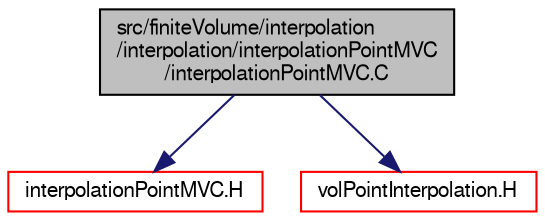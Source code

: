 digraph "src/finiteVolume/interpolation/interpolation/interpolationPointMVC/interpolationPointMVC.C"
{
  bgcolor="transparent";
  edge [fontname="FreeSans",fontsize="10",labelfontname="FreeSans",labelfontsize="10"];
  node [fontname="FreeSans",fontsize="10",shape=record];
  Node0 [label="src/finiteVolume/interpolation\l/interpolation/interpolationPointMVC\l/interpolationPointMVC.C",height=0.2,width=0.4,color="black", fillcolor="grey75", style="filled", fontcolor="black"];
  Node0 -> Node1 [color="midnightblue",fontsize="10",style="solid",fontname="FreeSans"];
  Node1 [label="interpolationPointMVC.H",height=0.2,width=0.4,color="red",URL="$a03845.html"];
  Node0 -> Node303 [color="midnightblue",fontsize="10",style="solid",fontname="FreeSans"];
  Node303 [label="volPointInterpolation.H",height=0.2,width=0.4,color="red",URL="$a04340.html"];
}

